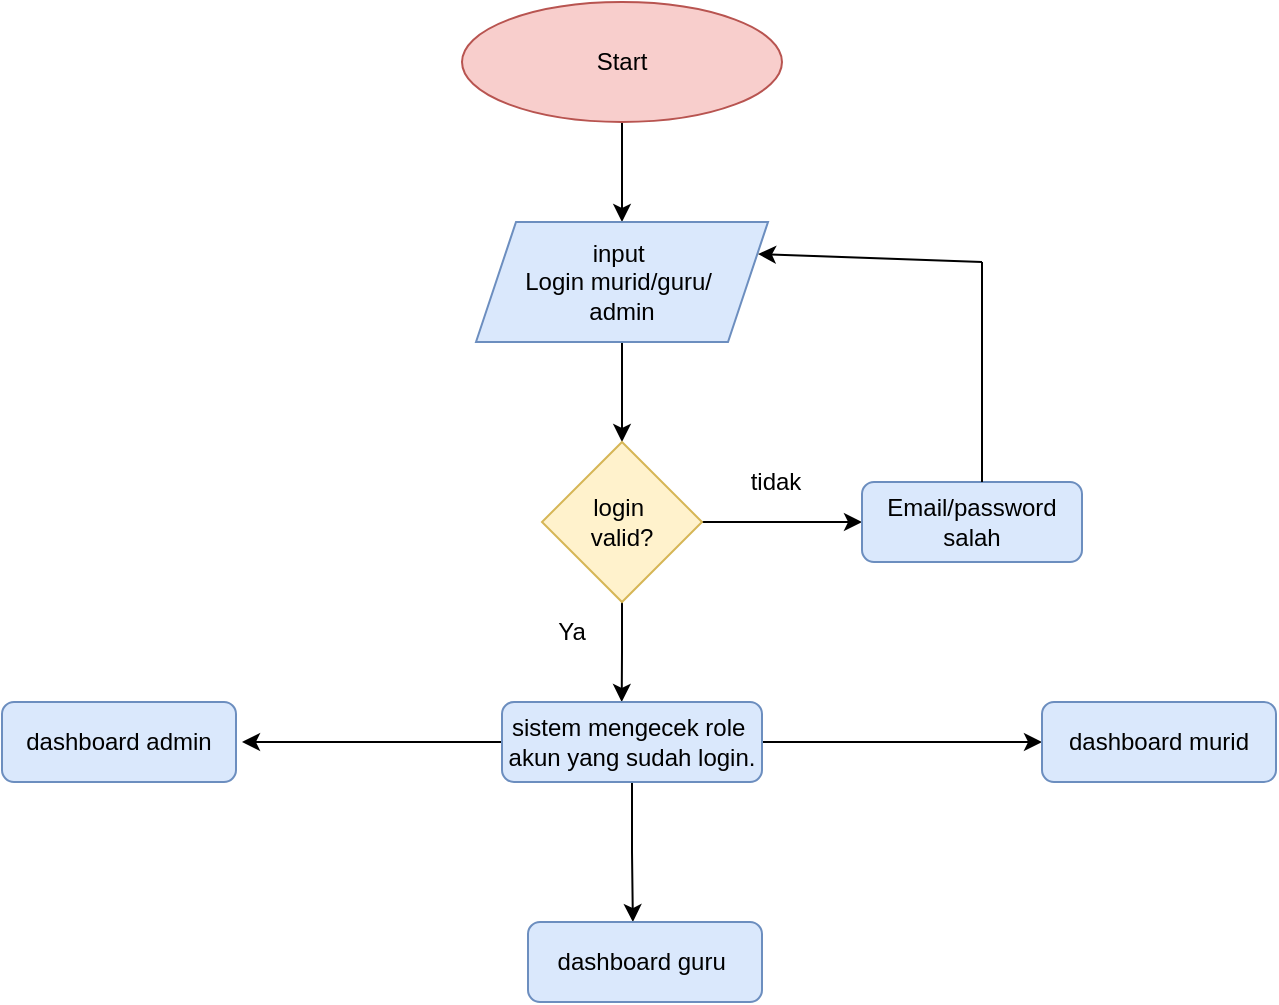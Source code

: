 <mxfile version="28.0.7">
  <diagram name="Page-1" id="ESkugIed0OhPZJeooRwT">
    <mxGraphModel dx="1106" dy="597" grid="1" gridSize="10" guides="1" tooltips="1" connect="1" arrows="1" fold="1" page="1" pageScale="1" pageWidth="827" pageHeight="1169" math="0" shadow="0">
      <root>
        <mxCell id="0" />
        <mxCell id="1" parent="0" />
        <mxCell id="lF7uxzH7znnain-QYsXM-2" style="edgeStyle=orthogonalEdgeStyle;rounded=0;orthogonalLoop=1;jettySize=auto;html=1;exitX=0.5;exitY=1;exitDx=0;exitDy=0;" parent="1" source="lF7uxzH7znnain-QYsXM-1" edge="1">
          <mxGeometry relative="1" as="geometry">
            <mxPoint x="370" y="140" as="targetPoint" />
          </mxGeometry>
        </mxCell>
        <mxCell id="lF7uxzH7znnain-QYsXM-1" value="Start" style="ellipse;whiteSpace=wrap;html=1;fillColor=#f8cecc;strokeColor=#b85450;" parent="1" vertex="1">
          <mxGeometry x="290" y="30" width="160" height="60" as="geometry" />
        </mxCell>
        <mxCell id="lF7uxzH7znnain-QYsXM-4" style="edgeStyle=orthogonalEdgeStyle;rounded=0;orthogonalLoop=1;jettySize=auto;html=1;exitX=0.5;exitY=1;exitDx=0;exitDy=0;" parent="1" source="lF7uxzH7znnain-QYsXM-3" edge="1">
          <mxGeometry relative="1" as="geometry">
            <mxPoint x="370" y="250" as="targetPoint" />
          </mxGeometry>
        </mxCell>
        <mxCell id="lF7uxzH7znnain-QYsXM-3" value="input&amp;nbsp;&lt;div&gt;Login murid/guru/&amp;nbsp;&lt;div&gt;admin&lt;/div&gt;&lt;/div&gt;" style="shape=parallelogram;perimeter=parallelogramPerimeter;whiteSpace=wrap;html=1;fixedSize=1;fillColor=#dae8fc;strokeColor=#6c8ebf;" parent="1" vertex="1">
          <mxGeometry x="297" y="140" width="146" height="60" as="geometry" />
        </mxCell>
        <mxCell id="4jwVYg3BWEoAE2d7wsvT-8" style="edgeStyle=orthogonalEdgeStyle;rounded=0;orthogonalLoop=1;jettySize=auto;html=1;exitX=0.5;exitY=1;exitDx=0;exitDy=0;" edge="1" parent="1" source="lF7uxzH7znnain-QYsXM-7">
          <mxGeometry relative="1" as="geometry">
            <mxPoint x="369.857" y="380" as="targetPoint" />
          </mxGeometry>
        </mxCell>
        <mxCell id="4jwVYg3BWEoAE2d7wsvT-17" style="edgeStyle=orthogonalEdgeStyle;rounded=0;orthogonalLoop=1;jettySize=auto;html=1;exitX=1;exitY=0.5;exitDx=0;exitDy=0;entryX=0;entryY=0.5;entryDx=0;entryDy=0;" edge="1" parent="1" source="lF7uxzH7znnain-QYsXM-7" target="4jwVYg3BWEoAE2d7wsvT-12">
          <mxGeometry relative="1" as="geometry" />
        </mxCell>
        <mxCell id="lF7uxzH7znnain-QYsXM-7" value="login&amp;nbsp;&lt;div&gt;valid?&lt;/div&gt;" style="rhombus;whiteSpace=wrap;html=1;fillColor=#fff2cc;strokeColor=#d6b656;" parent="1" vertex="1">
          <mxGeometry x="330" y="250" width="80" height="80" as="geometry" />
        </mxCell>
        <mxCell id="4jwVYg3BWEoAE2d7wsvT-10" value="Ya" style="text;html=1;align=center;verticalAlign=middle;whiteSpace=wrap;rounded=0;" vertex="1" parent="1">
          <mxGeometry x="310" y="330" width="70" height="30" as="geometry" />
        </mxCell>
        <mxCell id="4jwVYg3BWEoAE2d7wsvT-26" style="edgeStyle=orthogonalEdgeStyle;rounded=0;orthogonalLoop=1;jettySize=auto;html=1;exitX=0.5;exitY=1;exitDx=0;exitDy=0;" edge="1" parent="1" source="4jwVYg3BWEoAE2d7wsvT-11">
          <mxGeometry relative="1" as="geometry">
            <mxPoint x="375.444" y="490" as="targetPoint" />
          </mxGeometry>
        </mxCell>
        <mxCell id="4jwVYg3BWEoAE2d7wsvT-27" style="edgeStyle=orthogonalEdgeStyle;rounded=0;orthogonalLoop=1;jettySize=auto;html=1;exitX=0;exitY=0.5;exitDx=0;exitDy=0;" edge="1" parent="1" source="4jwVYg3BWEoAE2d7wsvT-11">
          <mxGeometry relative="1" as="geometry">
            <mxPoint x="180" y="400" as="targetPoint" />
          </mxGeometry>
        </mxCell>
        <mxCell id="4jwVYg3BWEoAE2d7wsvT-28" style="edgeStyle=orthogonalEdgeStyle;rounded=0;orthogonalLoop=1;jettySize=auto;html=1;exitX=1;exitY=0.5;exitDx=0;exitDy=0;" edge="1" parent="1" source="4jwVYg3BWEoAE2d7wsvT-11">
          <mxGeometry relative="1" as="geometry">
            <mxPoint x="580" y="400" as="targetPoint" />
          </mxGeometry>
        </mxCell>
        <mxCell id="4jwVYg3BWEoAE2d7wsvT-11" value="sistem mengecek role&amp;nbsp;&lt;div&gt;akun yang sudah login.&lt;/div&gt;" style="rounded=1;whiteSpace=wrap;html=1;fillColor=#dae8fc;strokeColor=#6c8ebf;" vertex="1" parent="1">
          <mxGeometry x="310" y="380" width="130" height="40" as="geometry" />
        </mxCell>
        <mxCell id="4jwVYg3BWEoAE2d7wsvT-12" value="Email/password&lt;div&gt;salah&lt;/div&gt;" style="rounded=1;whiteSpace=wrap;html=1;fillColor=#dae8fc;strokeColor=#6c8ebf;" vertex="1" parent="1">
          <mxGeometry x="490" y="270" width="110" height="40" as="geometry" />
        </mxCell>
        <mxCell id="4jwVYg3BWEoAE2d7wsvT-18" value="tidak" style="text;html=1;align=center;verticalAlign=middle;whiteSpace=wrap;rounded=0;" vertex="1" parent="1">
          <mxGeometry x="414" y="250" width="66" height="40" as="geometry" />
        </mxCell>
        <mxCell id="4jwVYg3BWEoAE2d7wsvT-23" value="" style="endArrow=none;html=1;rounded=0;" edge="1" parent="1">
          <mxGeometry width="50" height="50" relative="1" as="geometry">
            <mxPoint x="550" y="270" as="sourcePoint" />
            <mxPoint x="550" y="160" as="targetPoint" />
          </mxGeometry>
        </mxCell>
        <mxCell id="4jwVYg3BWEoAE2d7wsvT-24" value="" style="endArrow=classic;html=1;rounded=0;" edge="1" parent="1">
          <mxGeometry width="50" height="50" relative="1" as="geometry">
            <mxPoint x="550" y="160" as="sourcePoint" />
            <mxPoint x="438" y="156" as="targetPoint" />
          </mxGeometry>
        </mxCell>
        <mxCell id="4jwVYg3BWEoAE2d7wsvT-29" value="dashboard guru&amp;nbsp;" style="rounded=1;whiteSpace=wrap;html=1;fillColor=#dae8fc;strokeColor=#6c8ebf;" vertex="1" parent="1">
          <mxGeometry x="323" y="490" width="117" height="40" as="geometry" />
        </mxCell>
        <mxCell id="4jwVYg3BWEoAE2d7wsvT-30" value="dashboard admin" style="rounded=1;whiteSpace=wrap;html=1;fillColor=#dae8fc;strokeColor=#6c8ebf;" vertex="1" parent="1">
          <mxGeometry x="60" y="380" width="117" height="40" as="geometry" />
        </mxCell>
        <mxCell id="4jwVYg3BWEoAE2d7wsvT-31" value="dashboard murid" style="rounded=1;whiteSpace=wrap;html=1;fillColor=#dae8fc;strokeColor=#6c8ebf;" vertex="1" parent="1">
          <mxGeometry x="580" y="380" width="117" height="40" as="geometry" />
        </mxCell>
      </root>
    </mxGraphModel>
  </diagram>
</mxfile>
